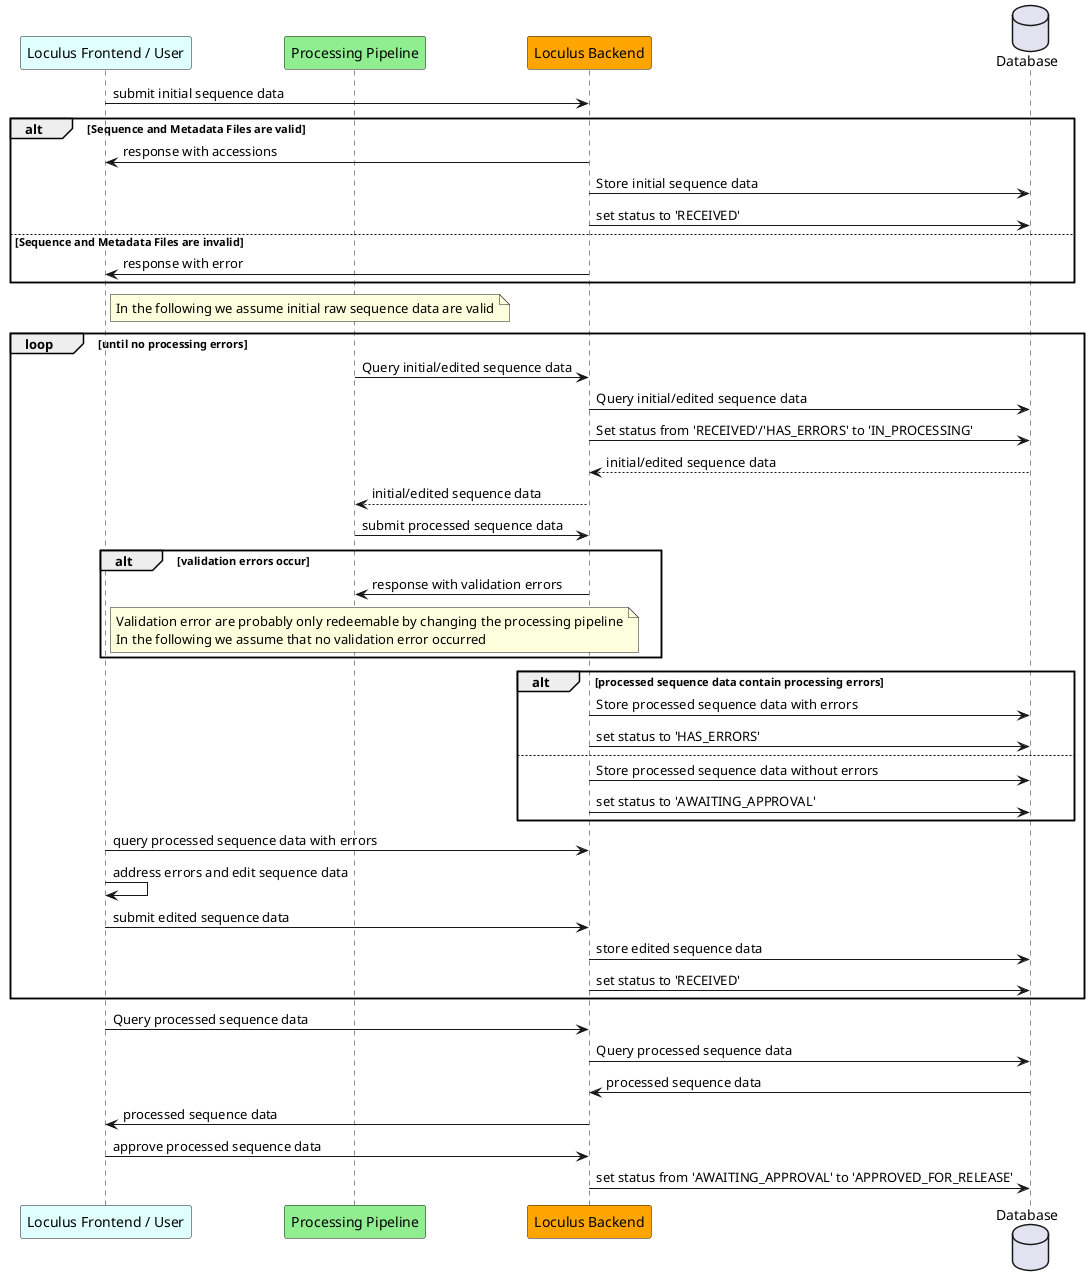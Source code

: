@startuml
    participant "Loculus Frontend / User" as frontend #LightCyan
    participant "Processing Pipeline" as processing #LightGreen
    participant "Loculus Backend" as backend #Orange
    database "Database" as DB

    frontend -> backend: submit initial sequence data
    alt Sequence and Metadata Files are valid
        backend -> frontend: response with accessions
        backend -> DB: Store initial sequence data
        backend -> DB: set status to 'RECEIVED'
    else Sequence and Metadata Files are invalid
        backend -> frontend: response with error
    end

   note right of frontend
      In the following we assume initial raw sequence data are valid
   end note

    loop until no processing errors

        processing -> backend: Query initial/edited sequence data
        backend -> DB: Query initial/edited sequence data
        backend -> DB: Set status from 'RECEIVED'/'HAS_ERRORS' to 'IN_PROCESSING'
        DB --> backend: initial/edited sequence data
        backend --> processing: initial/edited sequence data

        processing -> backend: submit processed sequence data
        alt validation errors occur
            backend -> processing: response with validation errors
             note right of frontend
                  Validation error are probably only redeemable by changing the processing pipeline
                  In the following we assume that no validation error occurred
               end note
        end loop

        alt processed sequence data contain processing errors
            backend -> DB: Store processed sequence data with errors
            backend -> DB: set status to 'HAS_ERRORS'
        else
            backend -> DB: Store processed sequence data without errors
            backend -> DB: set status to 'AWAITING_APPROVAL'
        end
         frontend -> backend: query processed sequence data with errors
        frontend -> frontend: address errors and edit sequence data

        frontend -> backend: submit edited sequence data
        backend -> DB: store edited sequence data
        backend -> DB: set status to 'RECEIVED'
    end loop


    frontend -> backend: Query processed sequence data
    backend -> DB: Query processed sequence data
    DB -> backend: processed sequence data
    backend -> frontend: processed sequence data

    frontend -> backend: approve processed sequence data
    backend -> DB: set status from 'AWAITING_APPROVAL' to 'APPROVED_FOR_RELEASE'

@enduml


